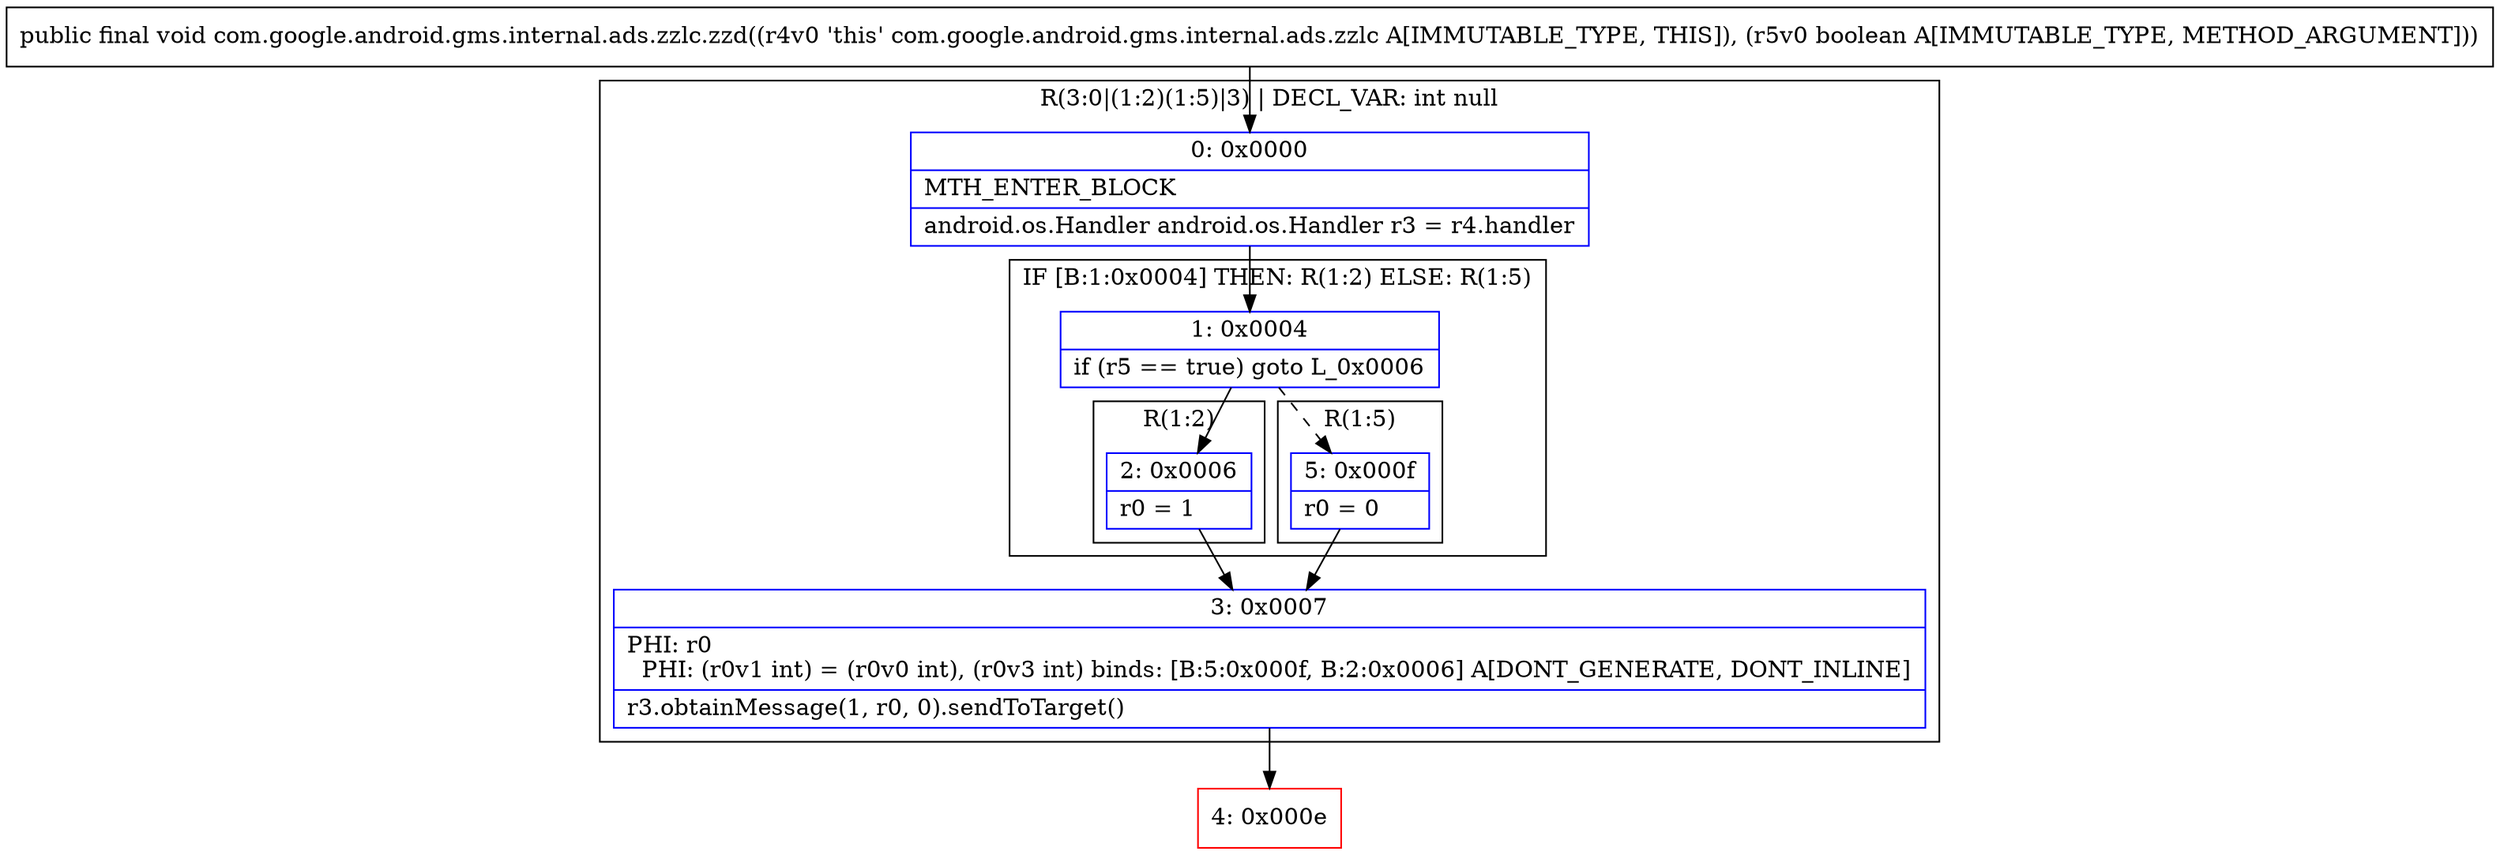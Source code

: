 digraph "CFG forcom.google.android.gms.internal.ads.zzlc.zzd(Z)V" {
subgraph cluster_Region_229662935 {
label = "R(3:0|(1:2)(1:5)|3) | DECL_VAR: int null\l";
node [shape=record,color=blue];
Node_0 [shape=record,label="{0\:\ 0x0000|MTH_ENTER_BLOCK\l|android.os.Handler android.os.Handler r3 = r4.handler\l}"];
subgraph cluster_IfRegion_996960678 {
label = "IF [B:1:0x0004] THEN: R(1:2) ELSE: R(1:5)";
node [shape=record,color=blue];
Node_1 [shape=record,label="{1\:\ 0x0004|if (r5 == true) goto L_0x0006\l}"];
subgraph cluster_Region_1177771950 {
label = "R(1:2)";
node [shape=record,color=blue];
Node_2 [shape=record,label="{2\:\ 0x0006|r0 = 1\l}"];
}
subgraph cluster_Region_173297604 {
label = "R(1:5)";
node [shape=record,color=blue];
Node_5 [shape=record,label="{5\:\ 0x000f|r0 = 0\l}"];
}
}
Node_3 [shape=record,label="{3\:\ 0x0007|PHI: r0 \l  PHI: (r0v1 int) = (r0v0 int), (r0v3 int) binds: [B:5:0x000f, B:2:0x0006] A[DONT_GENERATE, DONT_INLINE]\l|r3.obtainMessage(1, r0, 0).sendToTarget()\l}"];
}
Node_4 [shape=record,color=red,label="{4\:\ 0x000e}"];
MethodNode[shape=record,label="{public final void com.google.android.gms.internal.ads.zzlc.zzd((r4v0 'this' com.google.android.gms.internal.ads.zzlc A[IMMUTABLE_TYPE, THIS]), (r5v0 boolean A[IMMUTABLE_TYPE, METHOD_ARGUMENT])) }"];
MethodNode -> Node_0;
Node_0 -> Node_1;
Node_1 -> Node_2;
Node_1 -> Node_5[style=dashed];
Node_2 -> Node_3;
Node_5 -> Node_3;
Node_3 -> Node_4;
}


